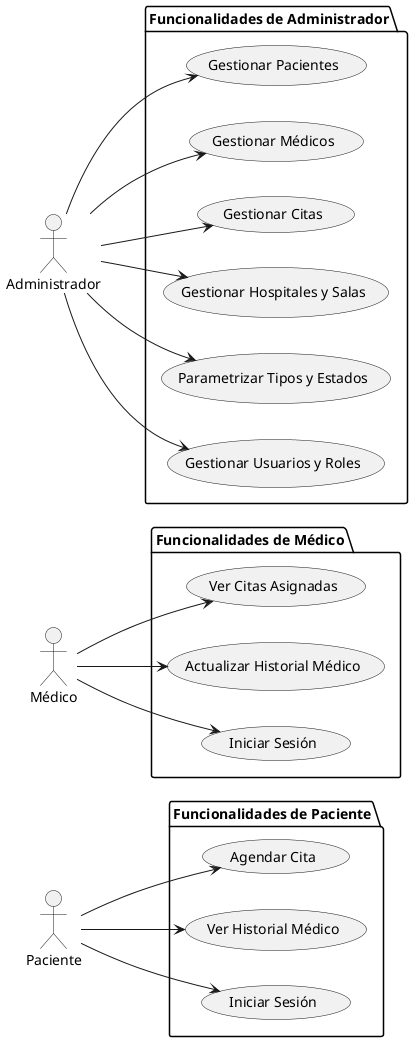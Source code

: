 @startuml Casos de Uso

left to right direction

actor "Paciente" as P
actor "Médico" as M
actor "Administrador" as A

package "Funcionalidades de Paciente" {
    usecase "Agendar Cita" as UC1
    usecase "Ver Historial Médico" as UC2
    usecase "Iniciar Sesión" as UC3
}

package "Funcionalidades de Médico" {
    usecase "Ver Citas Asignadas" as UC4
    usecase "Actualizar Historial Médico" as UC5
    usecase "Iniciar Sesión" as UC6
}

package "Funcionalidades de Administrador" {
    usecase "Gestionar Pacientes" as UC7
    usecase "Gestionar Médicos" as UC8
    usecase "Gestionar Citas" as UC9
    usecase "Gestionar Hospitales y Salas" as UC10
    usecase "Parametrizar Tipos y Estados" as UC11
    usecase "Gestionar Usuarios y Roles" as UC12
}

P --> UC1
P --> UC2
P --> UC3

M --> UC4
M --> UC5
M --> UC6

A --> UC7
A --> UC8
A --> UC9
A --> UC10
A --> UC11
A --> UC12

@enduml